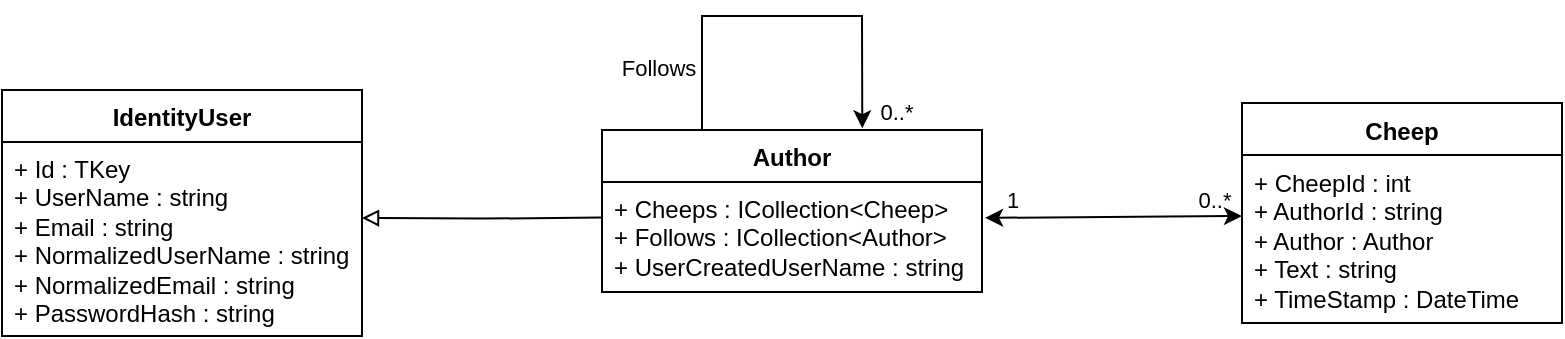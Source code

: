 <?xml version="1.0" encoding="UTF-8"?>
<mxfile scale="1" border="0" version="25.0.3">
  <diagram name="Page-1" id="iYgXK4nyWQANet0cb7Hc">
    <mxGraphModel dx="956" dy="357" grid="1" gridSize="10" guides="1" tooltips="1" connect="1" arrows="1" fold="1" page="1" pageScale="1" pageWidth="280" pageHeight="70" math="0" shadow="0">
      <root>
        <mxCell id="0" />
        <mxCell id="1" parent="0" />
        <mxCell id="ilTGyurUvuYVA-2Tb_Qw-2" value="Author" style="swimlane;fontStyle=1;align=center;verticalAlign=top;childLayout=stackLayout;horizontal=1;startSize=26;horizontalStack=0;resizeParent=1;resizeParentMax=0;resizeLast=0;collapsible=1;marginBottom=0;whiteSpace=wrap;html=1;" parent="1" vertex="1">
          <mxGeometry x="320" y="257" width="190" height="81" as="geometry" />
        </mxCell>
        <mxCell id="ilTGyurUvuYVA-2Tb_Qw-3" value="+ Cheeps : ICollection&amp;lt;Cheep&amp;gt;&lt;div&gt;+ Follows : ICollection&amp;lt;Author&amp;gt;&lt;/div&gt;&lt;div&gt;+&amp;nbsp;&lt;span style=&quot;background-color: initial;&quot;&gt;UserCreatedUserName : string&lt;/span&gt;&lt;/div&gt;" style="text;strokeColor=none;fillColor=none;align=left;verticalAlign=top;spacingLeft=4;spacingRight=4;overflow=hidden;rotatable=0;points=[[0,0.5],[1,0.5]];portConstraint=eastwest;whiteSpace=wrap;html=1;" parent="ilTGyurUvuYVA-2Tb_Qw-2" vertex="1">
          <mxGeometry y="26" width="190" height="54" as="geometry" />
        </mxCell>
        <mxCell id="ilTGyurUvuYVA-2Tb_Qw-4" value="" style="line;strokeWidth=1;fillColor=none;align=left;verticalAlign=middle;spacingTop=-1;spacingLeft=3;spacingRight=3;rotatable=0;labelPosition=right;points=[];portConstraint=eastwest;strokeColor=none;" parent="ilTGyurUvuYVA-2Tb_Qw-2" vertex="1">
          <mxGeometry y="80" width="190" height="1" as="geometry" />
        </mxCell>
        <mxCell id="ilTGyurUvuYVA-2Tb_Qw-5" value="Cheep" style="swimlane;fontStyle=1;align=center;verticalAlign=top;childLayout=stackLayout;horizontal=1;startSize=26;horizontalStack=0;resizeParent=1;resizeParentMax=0;resizeLast=0;collapsible=1;marginBottom=0;whiteSpace=wrap;html=1;" parent="1" vertex="1">
          <mxGeometry x="640" y="243.5" width="160" height="110" as="geometry" />
        </mxCell>
        <mxCell id="ilTGyurUvuYVA-2Tb_Qw-6" value="+ CheepId : int&lt;div&gt;+ AuthorId : string&lt;/div&gt;&lt;div&gt;+ Author : Author&lt;/div&gt;&lt;div&gt;+ Text : string&lt;/div&gt;&lt;div&gt;+ TimeStamp : DateTime&lt;/div&gt;" style="text;strokeColor=none;fillColor=none;align=left;verticalAlign=top;spacingLeft=4;spacingRight=4;overflow=hidden;rotatable=0;points=[[0,0.5],[1,0.5]];portConstraint=eastwest;whiteSpace=wrap;html=1;" parent="ilTGyurUvuYVA-2Tb_Qw-5" vertex="1">
          <mxGeometry y="26" width="160" height="84" as="geometry" />
        </mxCell>
        <mxCell id="ilTGyurUvuYVA-2Tb_Qw-8" value="IdentityUser" style="swimlane;fontStyle=1;align=center;verticalAlign=top;childLayout=stackLayout;horizontal=1;startSize=26;horizontalStack=0;resizeParent=1;resizeParentMax=0;resizeLast=0;collapsible=1;marginBottom=0;whiteSpace=wrap;html=1;swimlaneLine=1;" parent="1" vertex="1">
          <mxGeometry x="20" y="237" width="180" height="123" as="geometry" />
        </mxCell>
        <mxCell id="ilTGyurUvuYVA-2Tb_Qw-9" value="+ Id : TKey&lt;div&gt;+&amp;nbsp;&lt;span style=&quot;background-color: initial;&quot;&gt;UserName : string&lt;/span&gt;&lt;/div&gt;&lt;div&gt;+ Email&lt;span style=&quot;background-color: initial;&quot;&gt;&amp;nbsp;: string&lt;/span&gt;&lt;/div&gt;&lt;div&gt;&lt;div&gt;+ Normalized&lt;span style=&quot;background-color: initial;&quot;&gt;UserName : string&lt;/span&gt;&lt;/div&gt;&lt;div&gt;+ NormalizedEmail&lt;span style=&quot;background-color: initial;&quot;&gt;&amp;nbsp;: string&lt;/span&gt;&lt;/div&gt;&lt;/div&gt;&lt;div&gt;&lt;span style=&quot;background-color: initial;&quot;&gt;+ PasswordHash : string&lt;/span&gt;&lt;/div&gt;" style="text;strokeColor=none;fillColor=none;align=left;verticalAlign=top;spacingLeft=4;spacingRight=4;overflow=hidden;rotatable=0;points=[[0,0.5],[1,0.5]];portConstraint=eastwest;whiteSpace=wrap;html=1;" parent="ilTGyurUvuYVA-2Tb_Qw-8" vertex="1">
          <mxGeometry y="26" width="180" height="94" as="geometry" />
        </mxCell>
        <mxCell id="ilTGyurUvuYVA-2Tb_Qw-10" value="" style="line;strokeWidth=1;fillColor=none;align=left;verticalAlign=middle;spacingTop=-1;spacingLeft=3;spacingRight=3;rotatable=0;labelPosition=right;points=[];portConstraint=eastwest;strokeColor=none;" parent="ilTGyurUvuYVA-2Tb_Qw-8" vertex="1">
          <mxGeometry y="120" width="180" height="3" as="geometry" />
        </mxCell>
        <mxCell id="ilTGyurUvuYVA-2Tb_Qw-14" value="" style="endArrow=classic;html=1;rounded=0;entryX=0.685;entryY=-0.011;entryDx=0;entryDy=0;entryPerimeter=0;" parent="1" target="ilTGyurUvuYVA-2Tb_Qw-2" edge="1">
          <mxGeometry width="50" height="50" relative="1" as="geometry">
            <mxPoint x="370" y="257" as="sourcePoint" />
            <mxPoint x="410" y="120" as="targetPoint" />
            <Array as="points">
              <mxPoint x="370" y="200" />
              <mxPoint x="450" y="200" />
            </Array>
          </mxGeometry>
        </mxCell>
        <mxCell id="ilTGyurUvuYVA-2Tb_Qw-16" value="Follows" style="edgeLabel;html=1;align=center;verticalAlign=middle;resizable=0;points=[];" parent="ilTGyurUvuYVA-2Tb_Qw-14" vertex="1" connectable="0">
          <mxGeometry x="-0.639" y="-2" relative="1" as="geometry">
            <mxPoint x="-24" y="4" as="offset" />
          </mxGeometry>
        </mxCell>
        <mxCell id="ilTGyurUvuYVA-2Tb_Qw-17" value="0..*" style="text;html=1;align=center;verticalAlign=middle;resizable=0;points=[];autosize=1;strokeColor=none;fillColor=none;fontSize=11;" parent="1" vertex="1">
          <mxGeometry x="447" y="233" width="40" height="30" as="geometry" />
        </mxCell>
        <mxCell id="ilTGyurUvuYVA-2Tb_Qw-18" value="1" style="text;html=1;align=center;verticalAlign=middle;resizable=0;points=[];autosize=1;strokeColor=none;fillColor=none;fontSize=11;" parent="1" vertex="1">
          <mxGeometry x="510" y="277" width="30" height="30" as="geometry" />
        </mxCell>
        <mxCell id="ilTGyurUvuYVA-2Tb_Qw-19" value="0..*" style="text;html=1;align=center;verticalAlign=middle;resizable=0;points=[];autosize=1;strokeColor=none;fillColor=none;fontSize=11;" parent="1" vertex="1">
          <mxGeometry x="606" y="277" width="40" height="30" as="geometry" />
        </mxCell>
        <mxCell id="f_8eETZqevNNBeEfARp9-2" value="" style="edgeStyle=orthogonalEdgeStyle;rounded=0;orthogonalLoop=1;jettySize=auto;html=1;exitX=-0.001;exitY=0.343;exitDx=0;exitDy=0;exitPerimeter=0;endArrow=block;endFill=0;" parent="1" edge="1">
          <mxGeometry relative="1" as="geometry">
            <Array as="points" />
            <mxPoint x="320" y="300.77" as="sourcePoint" />
            <mxPoint x="200" y="301" as="targetPoint" />
          </mxGeometry>
        </mxCell>
        <mxCell id="f_8eETZqevNNBeEfARp9-4" value="" style="endArrow=classic;startArrow=classic;html=1;rounded=0;entryX=1.008;entryY=0.332;entryDx=0;entryDy=0;entryPerimeter=0;" parent="1" target="ilTGyurUvuYVA-2Tb_Qw-3" edge="1">
          <mxGeometry width="50" height="50" relative="1" as="geometry">
            <mxPoint x="640" y="300" as="sourcePoint" />
            <mxPoint x="630" y="315" as="targetPoint" />
          </mxGeometry>
        </mxCell>
      </root>
    </mxGraphModel>
  </diagram>
</mxfile>
